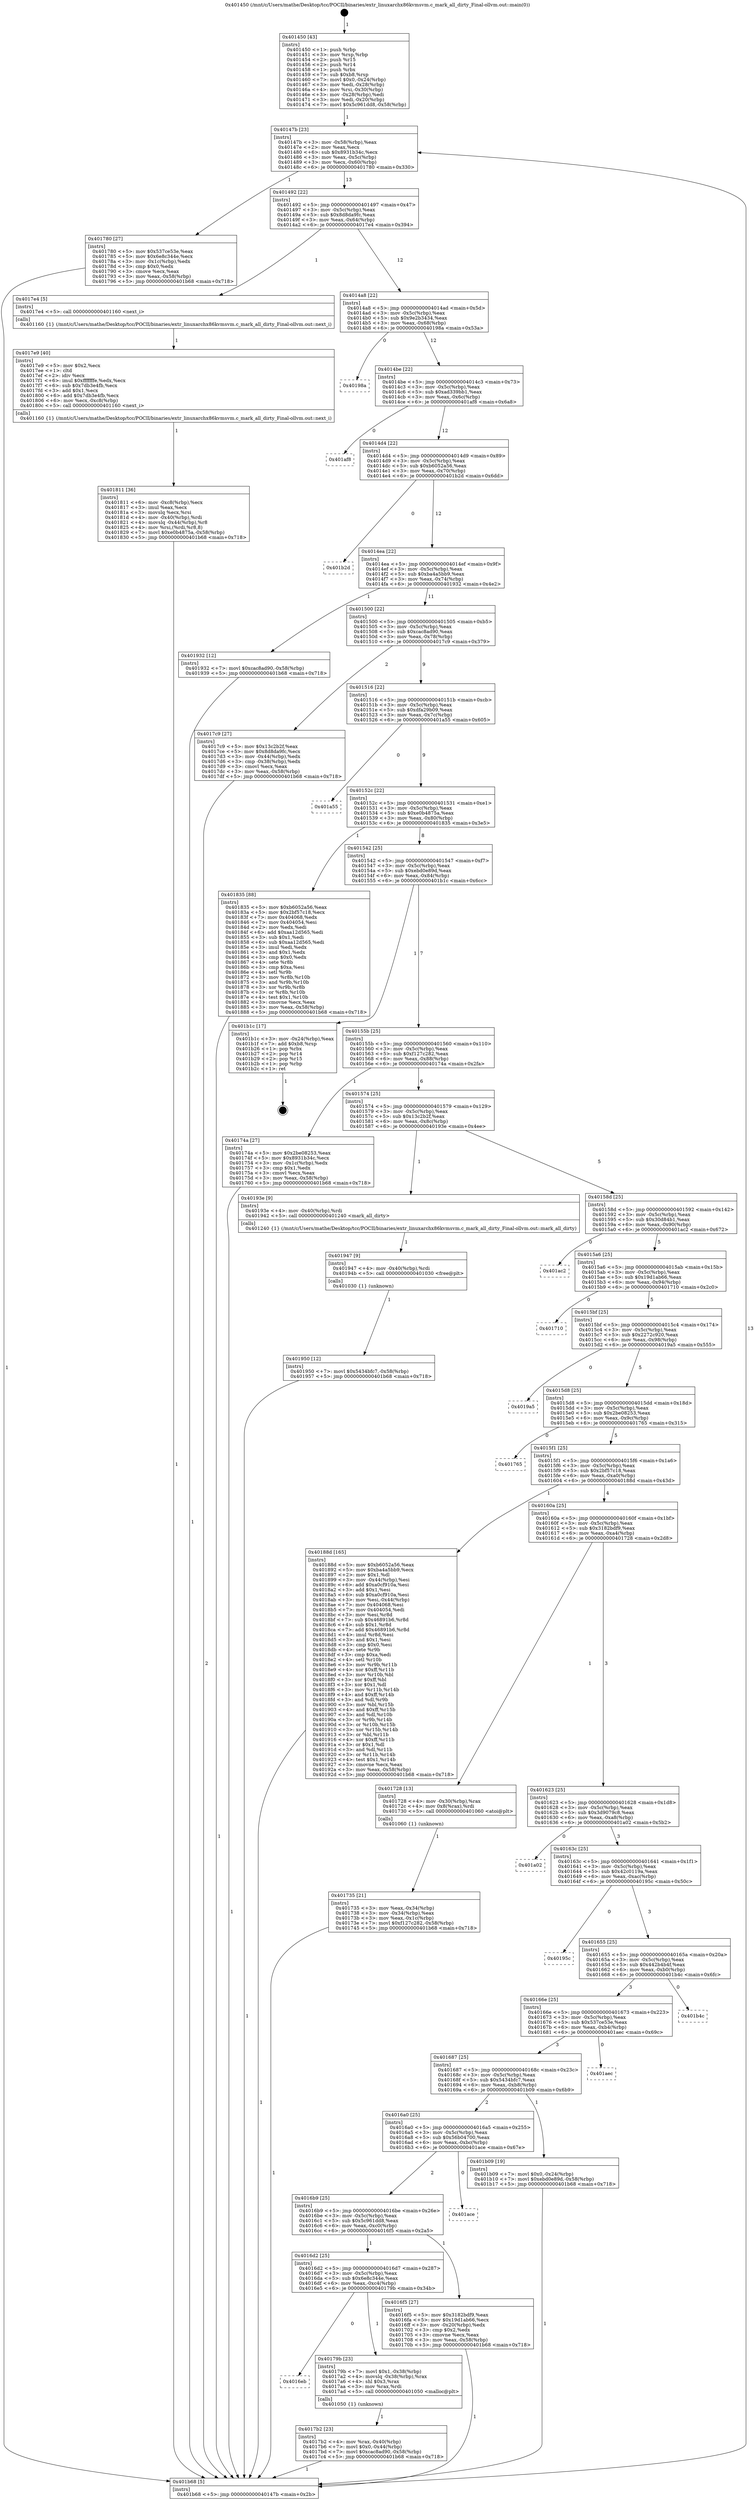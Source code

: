 digraph "0x401450" {
  label = "0x401450 (/mnt/c/Users/mathe/Desktop/tcc/POCII/binaries/extr_linuxarchx86kvmsvm.c_mark_all_dirty_Final-ollvm.out::main(0))"
  labelloc = "t"
  node[shape=record]

  Entry [label="",width=0.3,height=0.3,shape=circle,fillcolor=black,style=filled]
  "0x40147b" [label="{
     0x40147b [23]\l
     | [instrs]\l
     &nbsp;&nbsp;0x40147b \<+3\>: mov -0x58(%rbp),%eax\l
     &nbsp;&nbsp;0x40147e \<+2\>: mov %eax,%ecx\l
     &nbsp;&nbsp;0x401480 \<+6\>: sub $0x8931b34c,%ecx\l
     &nbsp;&nbsp;0x401486 \<+3\>: mov %eax,-0x5c(%rbp)\l
     &nbsp;&nbsp;0x401489 \<+3\>: mov %ecx,-0x60(%rbp)\l
     &nbsp;&nbsp;0x40148c \<+6\>: je 0000000000401780 \<main+0x330\>\l
  }"]
  "0x401780" [label="{
     0x401780 [27]\l
     | [instrs]\l
     &nbsp;&nbsp;0x401780 \<+5\>: mov $0x537ce53e,%eax\l
     &nbsp;&nbsp;0x401785 \<+5\>: mov $0x6e8c344e,%ecx\l
     &nbsp;&nbsp;0x40178a \<+3\>: mov -0x1c(%rbp),%edx\l
     &nbsp;&nbsp;0x40178d \<+3\>: cmp $0x0,%edx\l
     &nbsp;&nbsp;0x401790 \<+3\>: cmove %ecx,%eax\l
     &nbsp;&nbsp;0x401793 \<+3\>: mov %eax,-0x58(%rbp)\l
     &nbsp;&nbsp;0x401796 \<+5\>: jmp 0000000000401b68 \<main+0x718\>\l
  }"]
  "0x401492" [label="{
     0x401492 [22]\l
     | [instrs]\l
     &nbsp;&nbsp;0x401492 \<+5\>: jmp 0000000000401497 \<main+0x47\>\l
     &nbsp;&nbsp;0x401497 \<+3\>: mov -0x5c(%rbp),%eax\l
     &nbsp;&nbsp;0x40149a \<+5\>: sub $0x8d8da9fc,%eax\l
     &nbsp;&nbsp;0x40149f \<+3\>: mov %eax,-0x64(%rbp)\l
     &nbsp;&nbsp;0x4014a2 \<+6\>: je 00000000004017e4 \<main+0x394\>\l
  }"]
  Exit [label="",width=0.3,height=0.3,shape=circle,fillcolor=black,style=filled,peripheries=2]
  "0x4017e4" [label="{
     0x4017e4 [5]\l
     | [instrs]\l
     &nbsp;&nbsp;0x4017e4 \<+5\>: call 0000000000401160 \<next_i\>\l
     | [calls]\l
     &nbsp;&nbsp;0x401160 \{1\} (/mnt/c/Users/mathe/Desktop/tcc/POCII/binaries/extr_linuxarchx86kvmsvm.c_mark_all_dirty_Final-ollvm.out::next_i)\l
  }"]
  "0x4014a8" [label="{
     0x4014a8 [22]\l
     | [instrs]\l
     &nbsp;&nbsp;0x4014a8 \<+5\>: jmp 00000000004014ad \<main+0x5d\>\l
     &nbsp;&nbsp;0x4014ad \<+3\>: mov -0x5c(%rbp),%eax\l
     &nbsp;&nbsp;0x4014b0 \<+5\>: sub $0x9e2b3434,%eax\l
     &nbsp;&nbsp;0x4014b5 \<+3\>: mov %eax,-0x68(%rbp)\l
     &nbsp;&nbsp;0x4014b8 \<+6\>: je 000000000040198a \<main+0x53a\>\l
  }"]
  "0x401950" [label="{
     0x401950 [12]\l
     | [instrs]\l
     &nbsp;&nbsp;0x401950 \<+7\>: movl $0x5434bfc7,-0x58(%rbp)\l
     &nbsp;&nbsp;0x401957 \<+5\>: jmp 0000000000401b68 \<main+0x718\>\l
  }"]
  "0x40198a" [label="{
     0x40198a\l
  }", style=dashed]
  "0x4014be" [label="{
     0x4014be [22]\l
     | [instrs]\l
     &nbsp;&nbsp;0x4014be \<+5\>: jmp 00000000004014c3 \<main+0x73\>\l
     &nbsp;&nbsp;0x4014c3 \<+3\>: mov -0x5c(%rbp),%eax\l
     &nbsp;&nbsp;0x4014c6 \<+5\>: sub $0xad339bb1,%eax\l
     &nbsp;&nbsp;0x4014cb \<+3\>: mov %eax,-0x6c(%rbp)\l
     &nbsp;&nbsp;0x4014ce \<+6\>: je 0000000000401af8 \<main+0x6a8\>\l
  }"]
  "0x401947" [label="{
     0x401947 [9]\l
     | [instrs]\l
     &nbsp;&nbsp;0x401947 \<+4\>: mov -0x40(%rbp),%rdi\l
     &nbsp;&nbsp;0x40194b \<+5\>: call 0000000000401030 \<free@plt\>\l
     | [calls]\l
     &nbsp;&nbsp;0x401030 \{1\} (unknown)\l
  }"]
  "0x401af8" [label="{
     0x401af8\l
  }", style=dashed]
  "0x4014d4" [label="{
     0x4014d4 [22]\l
     | [instrs]\l
     &nbsp;&nbsp;0x4014d4 \<+5\>: jmp 00000000004014d9 \<main+0x89\>\l
     &nbsp;&nbsp;0x4014d9 \<+3\>: mov -0x5c(%rbp),%eax\l
     &nbsp;&nbsp;0x4014dc \<+5\>: sub $0xb6052a56,%eax\l
     &nbsp;&nbsp;0x4014e1 \<+3\>: mov %eax,-0x70(%rbp)\l
     &nbsp;&nbsp;0x4014e4 \<+6\>: je 0000000000401b2d \<main+0x6dd\>\l
  }"]
  "0x401811" [label="{
     0x401811 [36]\l
     | [instrs]\l
     &nbsp;&nbsp;0x401811 \<+6\>: mov -0xc8(%rbp),%ecx\l
     &nbsp;&nbsp;0x401817 \<+3\>: imul %eax,%ecx\l
     &nbsp;&nbsp;0x40181a \<+3\>: movslq %ecx,%rsi\l
     &nbsp;&nbsp;0x40181d \<+4\>: mov -0x40(%rbp),%rdi\l
     &nbsp;&nbsp;0x401821 \<+4\>: movslq -0x44(%rbp),%r8\l
     &nbsp;&nbsp;0x401825 \<+4\>: mov %rsi,(%rdi,%r8,8)\l
     &nbsp;&nbsp;0x401829 \<+7\>: movl $0xe0b4875a,-0x58(%rbp)\l
     &nbsp;&nbsp;0x401830 \<+5\>: jmp 0000000000401b68 \<main+0x718\>\l
  }"]
  "0x401b2d" [label="{
     0x401b2d\l
  }", style=dashed]
  "0x4014ea" [label="{
     0x4014ea [22]\l
     | [instrs]\l
     &nbsp;&nbsp;0x4014ea \<+5\>: jmp 00000000004014ef \<main+0x9f\>\l
     &nbsp;&nbsp;0x4014ef \<+3\>: mov -0x5c(%rbp),%eax\l
     &nbsp;&nbsp;0x4014f2 \<+5\>: sub $0xba4a5bb9,%eax\l
     &nbsp;&nbsp;0x4014f7 \<+3\>: mov %eax,-0x74(%rbp)\l
     &nbsp;&nbsp;0x4014fa \<+6\>: je 0000000000401932 \<main+0x4e2\>\l
  }"]
  "0x4017e9" [label="{
     0x4017e9 [40]\l
     | [instrs]\l
     &nbsp;&nbsp;0x4017e9 \<+5\>: mov $0x2,%ecx\l
     &nbsp;&nbsp;0x4017ee \<+1\>: cltd\l
     &nbsp;&nbsp;0x4017ef \<+2\>: idiv %ecx\l
     &nbsp;&nbsp;0x4017f1 \<+6\>: imul $0xfffffffe,%edx,%ecx\l
     &nbsp;&nbsp;0x4017f7 \<+6\>: sub $0x7db3e4fb,%ecx\l
     &nbsp;&nbsp;0x4017fd \<+3\>: add $0x1,%ecx\l
     &nbsp;&nbsp;0x401800 \<+6\>: add $0x7db3e4fb,%ecx\l
     &nbsp;&nbsp;0x401806 \<+6\>: mov %ecx,-0xc8(%rbp)\l
     &nbsp;&nbsp;0x40180c \<+5\>: call 0000000000401160 \<next_i\>\l
     | [calls]\l
     &nbsp;&nbsp;0x401160 \{1\} (/mnt/c/Users/mathe/Desktop/tcc/POCII/binaries/extr_linuxarchx86kvmsvm.c_mark_all_dirty_Final-ollvm.out::next_i)\l
  }"]
  "0x401932" [label="{
     0x401932 [12]\l
     | [instrs]\l
     &nbsp;&nbsp;0x401932 \<+7\>: movl $0xcac8ad90,-0x58(%rbp)\l
     &nbsp;&nbsp;0x401939 \<+5\>: jmp 0000000000401b68 \<main+0x718\>\l
  }"]
  "0x401500" [label="{
     0x401500 [22]\l
     | [instrs]\l
     &nbsp;&nbsp;0x401500 \<+5\>: jmp 0000000000401505 \<main+0xb5\>\l
     &nbsp;&nbsp;0x401505 \<+3\>: mov -0x5c(%rbp),%eax\l
     &nbsp;&nbsp;0x401508 \<+5\>: sub $0xcac8ad90,%eax\l
     &nbsp;&nbsp;0x40150d \<+3\>: mov %eax,-0x78(%rbp)\l
     &nbsp;&nbsp;0x401510 \<+6\>: je 00000000004017c9 \<main+0x379\>\l
  }"]
  "0x4017b2" [label="{
     0x4017b2 [23]\l
     | [instrs]\l
     &nbsp;&nbsp;0x4017b2 \<+4\>: mov %rax,-0x40(%rbp)\l
     &nbsp;&nbsp;0x4017b6 \<+7\>: movl $0x0,-0x44(%rbp)\l
     &nbsp;&nbsp;0x4017bd \<+7\>: movl $0xcac8ad90,-0x58(%rbp)\l
     &nbsp;&nbsp;0x4017c4 \<+5\>: jmp 0000000000401b68 \<main+0x718\>\l
  }"]
  "0x4017c9" [label="{
     0x4017c9 [27]\l
     | [instrs]\l
     &nbsp;&nbsp;0x4017c9 \<+5\>: mov $0x13c2b2f,%eax\l
     &nbsp;&nbsp;0x4017ce \<+5\>: mov $0x8d8da9fc,%ecx\l
     &nbsp;&nbsp;0x4017d3 \<+3\>: mov -0x44(%rbp),%edx\l
     &nbsp;&nbsp;0x4017d6 \<+3\>: cmp -0x38(%rbp),%edx\l
     &nbsp;&nbsp;0x4017d9 \<+3\>: cmovl %ecx,%eax\l
     &nbsp;&nbsp;0x4017dc \<+3\>: mov %eax,-0x58(%rbp)\l
     &nbsp;&nbsp;0x4017df \<+5\>: jmp 0000000000401b68 \<main+0x718\>\l
  }"]
  "0x401516" [label="{
     0x401516 [22]\l
     | [instrs]\l
     &nbsp;&nbsp;0x401516 \<+5\>: jmp 000000000040151b \<main+0xcb\>\l
     &nbsp;&nbsp;0x40151b \<+3\>: mov -0x5c(%rbp),%eax\l
     &nbsp;&nbsp;0x40151e \<+5\>: sub $0xdfa29b09,%eax\l
     &nbsp;&nbsp;0x401523 \<+3\>: mov %eax,-0x7c(%rbp)\l
     &nbsp;&nbsp;0x401526 \<+6\>: je 0000000000401a55 \<main+0x605\>\l
  }"]
  "0x4016eb" [label="{
     0x4016eb\l
  }", style=dashed]
  "0x401a55" [label="{
     0x401a55\l
  }", style=dashed]
  "0x40152c" [label="{
     0x40152c [22]\l
     | [instrs]\l
     &nbsp;&nbsp;0x40152c \<+5\>: jmp 0000000000401531 \<main+0xe1\>\l
     &nbsp;&nbsp;0x401531 \<+3\>: mov -0x5c(%rbp),%eax\l
     &nbsp;&nbsp;0x401534 \<+5\>: sub $0xe0b4875a,%eax\l
     &nbsp;&nbsp;0x401539 \<+3\>: mov %eax,-0x80(%rbp)\l
     &nbsp;&nbsp;0x40153c \<+6\>: je 0000000000401835 \<main+0x3e5\>\l
  }"]
  "0x40179b" [label="{
     0x40179b [23]\l
     | [instrs]\l
     &nbsp;&nbsp;0x40179b \<+7\>: movl $0x1,-0x38(%rbp)\l
     &nbsp;&nbsp;0x4017a2 \<+4\>: movslq -0x38(%rbp),%rax\l
     &nbsp;&nbsp;0x4017a6 \<+4\>: shl $0x3,%rax\l
     &nbsp;&nbsp;0x4017aa \<+3\>: mov %rax,%rdi\l
     &nbsp;&nbsp;0x4017ad \<+5\>: call 0000000000401050 \<malloc@plt\>\l
     | [calls]\l
     &nbsp;&nbsp;0x401050 \{1\} (unknown)\l
  }"]
  "0x401835" [label="{
     0x401835 [88]\l
     | [instrs]\l
     &nbsp;&nbsp;0x401835 \<+5\>: mov $0xb6052a56,%eax\l
     &nbsp;&nbsp;0x40183a \<+5\>: mov $0x2bf57c18,%ecx\l
     &nbsp;&nbsp;0x40183f \<+7\>: mov 0x404068,%edx\l
     &nbsp;&nbsp;0x401846 \<+7\>: mov 0x404054,%esi\l
     &nbsp;&nbsp;0x40184d \<+2\>: mov %edx,%edi\l
     &nbsp;&nbsp;0x40184f \<+6\>: add $0xaa12d565,%edi\l
     &nbsp;&nbsp;0x401855 \<+3\>: sub $0x1,%edi\l
     &nbsp;&nbsp;0x401858 \<+6\>: sub $0xaa12d565,%edi\l
     &nbsp;&nbsp;0x40185e \<+3\>: imul %edi,%edx\l
     &nbsp;&nbsp;0x401861 \<+3\>: and $0x1,%edx\l
     &nbsp;&nbsp;0x401864 \<+3\>: cmp $0x0,%edx\l
     &nbsp;&nbsp;0x401867 \<+4\>: sete %r8b\l
     &nbsp;&nbsp;0x40186b \<+3\>: cmp $0xa,%esi\l
     &nbsp;&nbsp;0x40186e \<+4\>: setl %r9b\l
     &nbsp;&nbsp;0x401872 \<+3\>: mov %r8b,%r10b\l
     &nbsp;&nbsp;0x401875 \<+3\>: and %r9b,%r10b\l
     &nbsp;&nbsp;0x401878 \<+3\>: xor %r9b,%r8b\l
     &nbsp;&nbsp;0x40187b \<+3\>: or %r8b,%r10b\l
     &nbsp;&nbsp;0x40187e \<+4\>: test $0x1,%r10b\l
     &nbsp;&nbsp;0x401882 \<+3\>: cmovne %ecx,%eax\l
     &nbsp;&nbsp;0x401885 \<+3\>: mov %eax,-0x58(%rbp)\l
     &nbsp;&nbsp;0x401888 \<+5\>: jmp 0000000000401b68 \<main+0x718\>\l
  }"]
  "0x401542" [label="{
     0x401542 [25]\l
     | [instrs]\l
     &nbsp;&nbsp;0x401542 \<+5\>: jmp 0000000000401547 \<main+0xf7\>\l
     &nbsp;&nbsp;0x401547 \<+3\>: mov -0x5c(%rbp),%eax\l
     &nbsp;&nbsp;0x40154a \<+5\>: sub $0xebd0e89d,%eax\l
     &nbsp;&nbsp;0x40154f \<+6\>: mov %eax,-0x84(%rbp)\l
     &nbsp;&nbsp;0x401555 \<+6\>: je 0000000000401b1c \<main+0x6cc\>\l
  }"]
  "0x401735" [label="{
     0x401735 [21]\l
     | [instrs]\l
     &nbsp;&nbsp;0x401735 \<+3\>: mov %eax,-0x34(%rbp)\l
     &nbsp;&nbsp;0x401738 \<+3\>: mov -0x34(%rbp),%eax\l
     &nbsp;&nbsp;0x40173b \<+3\>: mov %eax,-0x1c(%rbp)\l
     &nbsp;&nbsp;0x40173e \<+7\>: movl $0xf127c282,-0x58(%rbp)\l
     &nbsp;&nbsp;0x401745 \<+5\>: jmp 0000000000401b68 \<main+0x718\>\l
  }"]
  "0x401b1c" [label="{
     0x401b1c [17]\l
     | [instrs]\l
     &nbsp;&nbsp;0x401b1c \<+3\>: mov -0x24(%rbp),%eax\l
     &nbsp;&nbsp;0x401b1f \<+7\>: add $0xb8,%rsp\l
     &nbsp;&nbsp;0x401b26 \<+1\>: pop %rbx\l
     &nbsp;&nbsp;0x401b27 \<+2\>: pop %r14\l
     &nbsp;&nbsp;0x401b29 \<+2\>: pop %r15\l
     &nbsp;&nbsp;0x401b2b \<+1\>: pop %rbp\l
     &nbsp;&nbsp;0x401b2c \<+1\>: ret\l
  }"]
  "0x40155b" [label="{
     0x40155b [25]\l
     | [instrs]\l
     &nbsp;&nbsp;0x40155b \<+5\>: jmp 0000000000401560 \<main+0x110\>\l
     &nbsp;&nbsp;0x401560 \<+3\>: mov -0x5c(%rbp),%eax\l
     &nbsp;&nbsp;0x401563 \<+5\>: sub $0xf127c282,%eax\l
     &nbsp;&nbsp;0x401568 \<+6\>: mov %eax,-0x88(%rbp)\l
     &nbsp;&nbsp;0x40156e \<+6\>: je 000000000040174a \<main+0x2fa\>\l
  }"]
  "0x401450" [label="{
     0x401450 [43]\l
     | [instrs]\l
     &nbsp;&nbsp;0x401450 \<+1\>: push %rbp\l
     &nbsp;&nbsp;0x401451 \<+3\>: mov %rsp,%rbp\l
     &nbsp;&nbsp;0x401454 \<+2\>: push %r15\l
     &nbsp;&nbsp;0x401456 \<+2\>: push %r14\l
     &nbsp;&nbsp;0x401458 \<+1\>: push %rbx\l
     &nbsp;&nbsp;0x401459 \<+7\>: sub $0xb8,%rsp\l
     &nbsp;&nbsp;0x401460 \<+7\>: movl $0x0,-0x24(%rbp)\l
     &nbsp;&nbsp;0x401467 \<+3\>: mov %edi,-0x28(%rbp)\l
     &nbsp;&nbsp;0x40146a \<+4\>: mov %rsi,-0x30(%rbp)\l
     &nbsp;&nbsp;0x40146e \<+3\>: mov -0x28(%rbp),%edi\l
     &nbsp;&nbsp;0x401471 \<+3\>: mov %edi,-0x20(%rbp)\l
     &nbsp;&nbsp;0x401474 \<+7\>: movl $0x5c961dd8,-0x58(%rbp)\l
  }"]
  "0x40174a" [label="{
     0x40174a [27]\l
     | [instrs]\l
     &nbsp;&nbsp;0x40174a \<+5\>: mov $0x2be08253,%eax\l
     &nbsp;&nbsp;0x40174f \<+5\>: mov $0x8931b34c,%ecx\l
     &nbsp;&nbsp;0x401754 \<+3\>: mov -0x1c(%rbp),%edx\l
     &nbsp;&nbsp;0x401757 \<+3\>: cmp $0x1,%edx\l
     &nbsp;&nbsp;0x40175a \<+3\>: cmovl %ecx,%eax\l
     &nbsp;&nbsp;0x40175d \<+3\>: mov %eax,-0x58(%rbp)\l
     &nbsp;&nbsp;0x401760 \<+5\>: jmp 0000000000401b68 \<main+0x718\>\l
  }"]
  "0x401574" [label="{
     0x401574 [25]\l
     | [instrs]\l
     &nbsp;&nbsp;0x401574 \<+5\>: jmp 0000000000401579 \<main+0x129\>\l
     &nbsp;&nbsp;0x401579 \<+3\>: mov -0x5c(%rbp),%eax\l
     &nbsp;&nbsp;0x40157c \<+5\>: sub $0x13c2b2f,%eax\l
     &nbsp;&nbsp;0x401581 \<+6\>: mov %eax,-0x8c(%rbp)\l
     &nbsp;&nbsp;0x401587 \<+6\>: je 000000000040193e \<main+0x4ee\>\l
  }"]
  "0x401b68" [label="{
     0x401b68 [5]\l
     | [instrs]\l
     &nbsp;&nbsp;0x401b68 \<+5\>: jmp 000000000040147b \<main+0x2b\>\l
  }"]
  "0x40193e" [label="{
     0x40193e [9]\l
     | [instrs]\l
     &nbsp;&nbsp;0x40193e \<+4\>: mov -0x40(%rbp),%rdi\l
     &nbsp;&nbsp;0x401942 \<+5\>: call 0000000000401240 \<mark_all_dirty\>\l
     | [calls]\l
     &nbsp;&nbsp;0x401240 \{1\} (/mnt/c/Users/mathe/Desktop/tcc/POCII/binaries/extr_linuxarchx86kvmsvm.c_mark_all_dirty_Final-ollvm.out::mark_all_dirty)\l
  }"]
  "0x40158d" [label="{
     0x40158d [25]\l
     | [instrs]\l
     &nbsp;&nbsp;0x40158d \<+5\>: jmp 0000000000401592 \<main+0x142\>\l
     &nbsp;&nbsp;0x401592 \<+3\>: mov -0x5c(%rbp),%eax\l
     &nbsp;&nbsp;0x401595 \<+5\>: sub $0x30d84b1,%eax\l
     &nbsp;&nbsp;0x40159a \<+6\>: mov %eax,-0x90(%rbp)\l
     &nbsp;&nbsp;0x4015a0 \<+6\>: je 0000000000401ac2 \<main+0x672\>\l
  }"]
  "0x4016d2" [label="{
     0x4016d2 [25]\l
     | [instrs]\l
     &nbsp;&nbsp;0x4016d2 \<+5\>: jmp 00000000004016d7 \<main+0x287\>\l
     &nbsp;&nbsp;0x4016d7 \<+3\>: mov -0x5c(%rbp),%eax\l
     &nbsp;&nbsp;0x4016da \<+5\>: sub $0x6e8c344e,%eax\l
     &nbsp;&nbsp;0x4016df \<+6\>: mov %eax,-0xc4(%rbp)\l
     &nbsp;&nbsp;0x4016e5 \<+6\>: je 000000000040179b \<main+0x34b\>\l
  }"]
  "0x401ac2" [label="{
     0x401ac2\l
  }", style=dashed]
  "0x4015a6" [label="{
     0x4015a6 [25]\l
     | [instrs]\l
     &nbsp;&nbsp;0x4015a6 \<+5\>: jmp 00000000004015ab \<main+0x15b\>\l
     &nbsp;&nbsp;0x4015ab \<+3\>: mov -0x5c(%rbp),%eax\l
     &nbsp;&nbsp;0x4015ae \<+5\>: sub $0x19d1ab66,%eax\l
     &nbsp;&nbsp;0x4015b3 \<+6\>: mov %eax,-0x94(%rbp)\l
     &nbsp;&nbsp;0x4015b9 \<+6\>: je 0000000000401710 \<main+0x2c0\>\l
  }"]
  "0x4016f5" [label="{
     0x4016f5 [27]\l
     | [instrs]\l
     &nbsp;&nbsp;0x4016f5 \<+5\>: mov $0x3182bdf9,%eax\l
     &nbsp;&nbsp;0x4016fa \<+5\>: mov $0x19d1ab66,%ecx\l
     &nbsp;&nbsp;0x4016ff \<+3\>: mov -0x20(%rbp),%edx\l
     &nbsp;&nbsp;0x401702 \<+3\>: cmp $0x2,%edx\l
     &nbsp;&nbsp;0x401705 \<+3\>: cmovne %ecx,%eax\l
     &nbsp;&nbsp;0x401708 \<+3\>: mov %eax,-0x58(%rbp)\l
     &nbsp;&nbsp;0x40170b \<+5\>: jmp 0000000000401b68 \<main+0x718\>\l
  }"]
  "0x401710" [label="{
     0x401710\l
  }", style=dashed]
  "0x4015bf" [label="{
     0x4015bf [25]\l
     | [instrs]\l
     &nbsp;&nbsp;0x4015bf \<+5\>: jmp 00000000004015c4 \<main+0x174\>\l
     &nbsp;&nbsp;0x4015c4 \<+3\>: mov -0x5c(%rbp),%eax\l
     &nbsp;&nbsp;0x4015c7 \<+5\>: sub $0x2272c920,%eax\l
     &nbsp;&nbsp;0x4015cc \<+6\>: mov %eax,-0x98(%rbp)\l
     &nbsp;&nbsp;0x4015d2 \<+6\>: je 00000000004019a5 \<main+0x555\>\l
  }"]
  "0x4016b9" [label="{
     0x4016b9 [25]\l
     | [instrs]\l
     &nbsp;&nbsp;0x4016b9 \<+5\>: jmp 00000000004016be \<main+0x26e\>\l
     &nbsp;&nbsp;0x4016be \<+3\>: mov -0x5c(%rbp),%eax\l
     &nbsp;&nbsp;0x4016c1 \<+5\>: sub $0x5c961dd8,%eax\l
     &nbsp;&nbsp;0x4016c6 \<+6\>: mov %eax,-0xc0(%rbp)\l
     &nbsp;&nbsp;0x4016cc \<+6\>: je 00000000004016f5 \<main+0x2a5\>\l
  }"]
  "0x4019a5" [label="{
     0x4019a5\l
  }", style=dashed]
  "0x4015d8" [label="{
     0x4015d8 [25]\l
     | [instrs]\l
     &nbsp;&nbsp;0x4015d8 \<+5\>: jmp 00000000004015dd \<main+0x18d\>\l
     &nbsp;&nbsp;0x4015dd \<+3\>: mov -0x5c(%rbp),%eax\l
     &nbsp;&nbsp;0x4015e0 \<+5\>: sub $0x2be08253,%eax\l
     &nbsp;&nbsp;0x4015e5 \<+6\>: mov %eax,-0x9c(%rbp)\l
     &nbsp;&nbsp;0x4015eb \<+6\>: je 0000000000401765 \<main+0x315\>\l
  }"]
  "0x401ace" [label="{
     0x401ace\l
  }", style=dashed]
  "0x401765" [label="{
     0x401765\l
  }", style=dashed]
  "0x4015f1" [label="{
     0x4015f1 [25]\l
     | [instrs]\l
     &nbsp;&nbsp;0x4015f1 \<+5\>: jmp 00000000004015f6 \<main+0x1a6\>\l
     &nbsp;&nbsp;0x4015f6 \<+3\>: mov -0x5c(%rbp),%eax\l
     &nbsp;&nbsp;0x4015f9 \<+5\>: sub $0x2bf57c18,%eax\l
     &nbsp;&nbsp;0x4015fe \<+6\>: mov %eax,-0xa0(%rbp)\l
     &nbsp;&nbsp;0x401604 \<+6\>: je 000000000040188d \<main+0x43d\>\l
  }"]
  "0x4016a0" [label="{
     0x4016a0 [25]\l
     | [instrs]\l
     &nbsp;&nbsp;0x4016a0 \<+5\>: jmp 00000000004016a5 \<main+0x255\>\l
     &nbsp;&nbsp;0x4016a5 \<+3\>: mov -0x5c(%rbp),%eax\l
     &nbsp;&nbsp;0x4016a8 \<+5\>: sub $0x56b04700,%eax\l
     &nbsp;&nbsp;0x4016ad \<+6\>: mov %eax,-0xbc(%rbp)\l
     &nbsp;&nbsp;0x4016b3 \<+6\>: je 0000000000401ace \<main+0x67e\>\l
  }"]
  "0x40188d" [label="{
     0x40188d [165]\l
     | [instrs]\l
     &nbsp;&nbsp;0x40188d \<+5\>: mov $0xb6052a56,%eax\l
     &nbsp;&nbsp;0x401892 \<+5\>: mov $0xba4a5bb9,%ecx\l
     &nbsp;&nbsp;0x401897 \<+2\>: mov $0x1,%dl\l
     &nbsp;&nbsp;0x401899 \<+3\>: mov -0x44(%rbp),%esi\l
     &nbsp;&nbsp;0x40189c \<+6\>: add $0xa0cf910a,%esi\l
     &nbsp;&nbsp;0x4018a2 \<+3\>: add $0x1,%esi\l
     &nbsp;&nbsp;0x4018a5 \<+6\>: sub $0xa0cf910a,%esi\l
     &nbsp;&nbsp;0x4018ab \<+3\>: mov %esi,-0x44(%rbp)\l
     &nbsp;&nbsp;0x4018ae \<+7\>: mov 0x404068,%esi\l
     &nbsp;&nbsp;0x4018b5 \<+7\>: mov 0x404054,%edi\l
     &nbsp;&nbsp;0x4018bc \<+3\>: mov %esi,%r8d\l
     &nbsp;&nbsp;0x4018bf \<+7\>: sub $0x46891b6,%r8d\l
     &nbsp;&nbsp;0x4018c6 \<+4\>: sub $0x1,%r8d\l
     &nbsp;&nbsp;0x4018ca \<+7\>: add $0x46891b6,%r8d\l
     &nbsp;&nbsp;0x4018d1 \<+4\>: imul %r8d,%esi\l
     &nbsp;&nbsp;0x4018d5 \<+3\>: and $0x1,%esi\l
     &nbsp;&nbsp;0x4018d8 \<+3\>: cmp $0x0,%esi\l
     &nbsp;&nbsp;0x4018db \<+4\>: sete %r9b\l
     &nbsp;&nbsp;0x4018df \<+3\>: cmp $0xa,%edi\l
     &nbsp;&nbsp;0x4018e2 \<+4\>: setl %r10b\l
     &nbsp;&nbsp;0x4018e6 \<+3\>: mov %r9b,%r11b\l
     &nbsp;&nbsp;0x4018e9 \<+4\>: xor $0xff,%r11b\l
     &nbsp;&nbsp;0x4018ed \<+3\>: mov %r10b,%bl\l
     &nbsp;&nbsp;0x4018f0 \<+3\>: xor $0xff,%bl\l
     &nbsp;&nbsp;0x4018f3 \<+3\>: xor $0x1,%dl\l
     &nbsp;&nbsp;0x4018f6 \<+3\>: mov %r11b,%r14b\l
     &nbsp;&nbsp;0x4018f9 \<+4\>: and $0xff,%r14b\l
     &nbsp;&nbsp;0x4018fd \<+3\>: and %dl,%r9b\l
     &nbsp;&nbsp;0x401900 \<+3\>: mov %bl,%r15b\l
     &nbsp;&nbsp;0x401903 \<+4\>: and $0xff,%r15b\l
     &nbsp;&nbsp;0x401907 \<+3\>: and %dl,%r10b\l
     &nbsp;&nbsp;0x40190a \<+3\>: or %r9b,%r14b\l
     &nbsp;&nbsp;0x40190d \<+3\>: or %r10b,%r15b\l
     &nbsp;&nbsp;0x401910 \<+3\>: xor %r15b,%r14b\l
     &nbsp;&nbsp;0x401913 \<+3\>: or %bl,%r11b\l
     &nbsp;&nbsp;0x401916 \<+4\>: xor $0xff,%r11b\l
     &nbsp;&nbsp;0x40191a \<+3\>: or $0x1,%dl\l
     &nbsp;&nbsp;0x40191d \<+3\>: and %dl,%r11b\l
     &nbsp;&nbsp;0x401920 \<+3\>: or %r11b,%r14b\l
     &nbsp;&nbsp;0x401923 \<+4\>: test $0x1,%r14b\l
     &nbsp;&nbsp;0x401927 \<+3\>: cmovne %ecx,%eax\l
     &nbsp;&nbsp;0x40192a \<+3\>: mov %eax,-0x58(%rbp)\l
     &nbsp;&nbsp;0x40192d \<+5\>: jmp 0000000000401b68 \<main+0x718\>\l
  }"]
  "0x40160a" [label="{
     0x40160a [25]\l
     | [instrs]\l
     &nbsp;&nbsp;0x40160a \<+5\>: jmp 000000000040160f \<main+0x1bf\>\l
     &nbsp;&nbsp;0x40160f \<+3\>: mov -0x5c(%rbp),%eax\l
     &nbsp;&nbsp;0x401612 \<+5\>: sub $0x3182bdf9,%eax\l
     &nbsp;&nbsp;0x401617 \<+6\>: mov %eax,-0xa4(%rbp)\l
     &nbsp;&nbsp;0x40161d \<+6\>: je 0000000000401728 \<main+0x2d8\>\l
  }"]
  "0x401b09" [label="{
     0x401b09 [19]\l
     | [instrs]\l
     &nbsp;&nbsp;0x401b09 \<+7\>: movl $0x0,-0x24(%rbp)\l
     &nbsp;&nbsp;0x401b10 \<+7\>: movl $0xebd0e89d,-0x58(%rbp)\l
     &nbsp;&nbsp;0x401b17 \<+5\>: jmp 0000000000401b68 \<main+0x718\>\l
  }"]
  "0x401728" [label="{
     0x401728 [13]\l
     | [instrs]\l
     &nbsp;&nbsp;0x401728 \<+4\>: mov -0x30(%rbp),%rax\l
     &nbsp;&nbsp;0x40172c \<+4\>: mov 0x8(%rax),%rdi\l
     &nbsp;&nbsp;0x401730 \<+5\>: call 0000000000401060 \<atoi@plt\>\l
     | [calls]\l
     &nbsp;&nbsp;0x401060 \{1\} (unknown)\l
  }"]
  "0x401623" [label="{
     0x401623 [25]\l
     | [instrs]\l
     &nbsp;&nbsp;0x401623 \<+5\>: jmp 0000000000401628 \<main+0x1d8\>\l
     &nbsp;&nbsp;0x401628 \<+3\>: mov -0x5c(%rbp),%eax\l
     &nbsp;&nbsp;0x40162b \<+5\>: sub $0x3d9079c8,%eax\l
     &nbsp;&nbsp;0x401630 \<+6\>: mov %eax,-0xa8(%rbp)\l
     &nbsp;&nbsp;0x401636 \<+6\>: je 0000000000401a02 \<main+0x5b2\>\l
  }"]
  "0x401687" [label="{
     0x401687 [25]\l
     | [instrs]\l
     &nbsp;&nbsp;0x401687 \<+5\>: jmp 000000000040168c \<main+0x23c\>\l
     &nbsp;&nbsp;0x40168c \<+3\>: mov -0x5c(%rbp),%eax\l
     &nbsp;&nbsp;0x40168f \<+5\>: sub $0x5434bfc7,%eax\l
     &nbsp;&nbsp;0x401694 \<+6\>: mov %eax,-0xb8(%rbp)\l
     &nbsp;&nbsp;0x40169a \<+6\>: je 0000000000401b09 \<main+0x6b9\>\l
  }"]
  "0x401a02" [label="{
     0x401a02\l
  }", style=dashed]
  "0x40163c" [label="{
     0x40163c [25]\l
     | [instrs]\l
     &nbsp;&nbsp;0x40163c \<+5\>: jmp 0000000000401641 \<main+0x1f1\>\l
     &nbsp;&nbsp;0x401641 \<+3\>: mov -0x5c(%rbp),%eax\l
     &nbsp;&nbsp;0x401644 \<+5\>: sub $0x42c0119a,%eax\l
     &nbsp;&nbsp;0x401649 \<+6\>: mov %eax,-0xac(%rbp)\l
     &nbsp;&nbsp;0x40164f \<+6\>: je 000000000040195c \<main+0x50c\>\l
  }"]
  "0x401aec" [label="{
     0x401aec\l
  }", style=dashed]
  "0x40195c" [label="{
     0x40195c\l
  }", style=dashed]
  "0x401655" [label="{
     0x401655 [25]\l
     | [instrs]\l
     &nbsp;&nbsp;0x401655 \<+5\>: jmp 000000000040165a \<main+0x20a\>\l
     &nbsp;&nbsp;0x40165a \<+3\>: mov -0x5c(%rbp),%eax\l
     &nbsp;&nbsp;0x40165d \<+5\>: sub $0x442b4b4f,%eax\l
     &nbsp;&nbsp;0x401662 \<+6\>: mov %eax,-0xb0(%rbp)\l
     &nbsp;&nbsp;0x401668 \<+6\>: je 0000000000401b4c \<main+0x6fc\>\l
  }"]
  "0x40166e" [label="{
     0x40166e [25]\l
     | [instrs]\l
     &nbsp;&nbsp;0x40166e \<+5\>: jmp 0000000000401673 \<main+0x223\>\l
     &nbsp;&nbsp;0x401673 \<+3\>: mov -0x5c(%rbp),%eax\l
     &nbsp;&nbsp;0x401676 \<+5\>: sub $0x537ce53e,%eax\l
     &nbsp;&nbsp;0x40167b \<+6\>: mov %eax,-0xb4(%rbp)\l
     &nbsp;&nbsp;0x401681 \<+6\>: je 0000000000401aec \<main+0x69c\>\l
  }"]
  "0x401b4c" [label="{
     0x401b4c\l
  }", style=dashed]
  Entry -> "0x401450" [label=" 1"]
  "0x40147b" -> "0x401780" [label=" 1"]
  "0x40147b" -> "0x401492" [label=" 13"]
  "0x401b1c" -> Exit [label=" 1"]
  "0x401492" -> "0x4017e4" [label=" 1"]
  "0x401492" -> "0x4014a8" [label=" 12"]
  "0x401b09" -> "0x401b68" [label=" 1"]
  "0x4014a8" -> "0x40198a" [label=" 0"]
  "0x4014a8" -> "0x4014be" [label=" 12"]
  "0x401950" -> "0x401b68" [label=" 1"]
  "0x4014be" -> "0x401af8" [label=" 0"]
  "0x4014be" -> "0x4014d4" [label=" 12"]
  "0x401947" -> "0x401950" [label=" 1"]
  "0x4014d4" -> "0x401b2d" [label=" 0"]
  "0x4014d4" -> "0x4014ea" [label=" 12"]
  "0x40193e" -> "0x401947" [label=" 1"]
  "0x4014ea" -> "0x401932" [label=" 1"]
  "0x4014ea" -> "0x401500" [label=" 11"]
  "0x401932" -> "0x401b68" [label=" 1"]
  "0x401500" -> "0x4017c9" [label=" 2"]
  "0x401500" -> "0x401516" [label=" 9"]
  "0x40188d" -> "0x401b68" [label=" 1"]
  "0x401516" -> "0x401a55" [label=" 0"]
  "0x401516" -> "0x40152c" [label=" 9"]
  "0x401835" -> "0x401b68" [label=" 1"]
  "0x40152c" -> "0x401835" [label=" 1"]
  "0x40152c" -> "0x401542" [label=" 8"]
  "0x401811" -> "0x401b68" [label=" 1"]
  "0x401542" -> "0x401b1c" [label=" 1"]
  "0x401542" -> "0x40155b" [label=" 7"]
  "0x4017e4" -> "0x4017e9" [label=" 1"]
  "0x40155b" -> "0x40174a" [label=" 1"]
  "0x40155b" -> "0x401574" [label=" 6"]
  "0x4017c9" -> "0x401b68" [label=" 2"]
  "0x401574" -> "0x40193e" [label=" 1"]
  "0x401574" -> "0x40158d" [label=" 5"]
  "0x4017b2" -> "0x401b68" [label=" 1"]
  "0x40158d" -> "0x401ac2" [label=" 0"]
  "0x40158d" -> "0x4015a6" [label=" 5"]
  "0x40179b" -> "0x4017b2" [label=" 1"]
  "0x4015a6" -> "0x401710" [label=" 0"]
  "0x4015a6" -> "0x4015bf" [label=" 5"]
  "0x4016d2" -> "0x4016eb" [label=" 0"]
  "0x4015bf" -> "0x4019a5" [label=" 0"]
  "0x4015bf" -> "0x4015d8" [label=" 5"]
  "0x4017e9" -> "0x401811" [label=" 1"]
  "0x4015d8" -> "0x401765" [label=" 0"]
  "0x4015d8" -> "0x4015f1" [label=" 5"]
  "0x401780" -> "0x401b68" [label=" 1"]
  "0x4015f1" -> "0x40188d" [label=" 1"]
  "0x4015f1" -> "0x40160a" [label=" 4"]
  "0x401735" -> "0x401b68" [label=" 1"]
  "0x40160a" -> "0x401728" [label=" 1"]
  "0x40160a" -> "0x401623" [label=" 3"]
  "0x401728" -> "0x401735" [label=" 1"]
  "0x401623" -> "0x401a02" [label=" 0"]
  "0x401623" -> "0x40163c" [label=" 3"]
  "0x401450" -> "0x40147b" [label=" 1"]
  "0x40163c" -> "0x40195c" [label=" 0"]
  "0x40163c" -> "0x401655" [label=" 3"]
  "0x4016f5" -> "0x401b68" [label=" 1"]
  "0x401655" -> "0x401b4c" [label=" 0"]
  "0x401655" -> "0x40166e" [label=" 3"]
  "0x4016b9" -> "0x4016d2" [label=" 1"]
  "0x40166e" -> "0x401aec" [label=" 0"]
  "0x40166e" -> "0x401687" [label=" 3"]
  "0x401b68" -> "0x40147b" [label=" 13"]
  "0x401687" -> "0x401b09" [label=" 1"]
  "0x401687" -> "0x4016a0" [label=" 2"]
  "0x40174a" -> "0x401b68" [label=" 1"]
  "0x4016a0" -> "0x401ace" [label=" 0"]
  "0x4016a0" -> "0x4016b9" [label=" 2"]
  "0x4016d2" -> "0x40179b" [label=" 1"]
  "0x4016b9" -> "0x4016f5" [label=" 1"]
}
